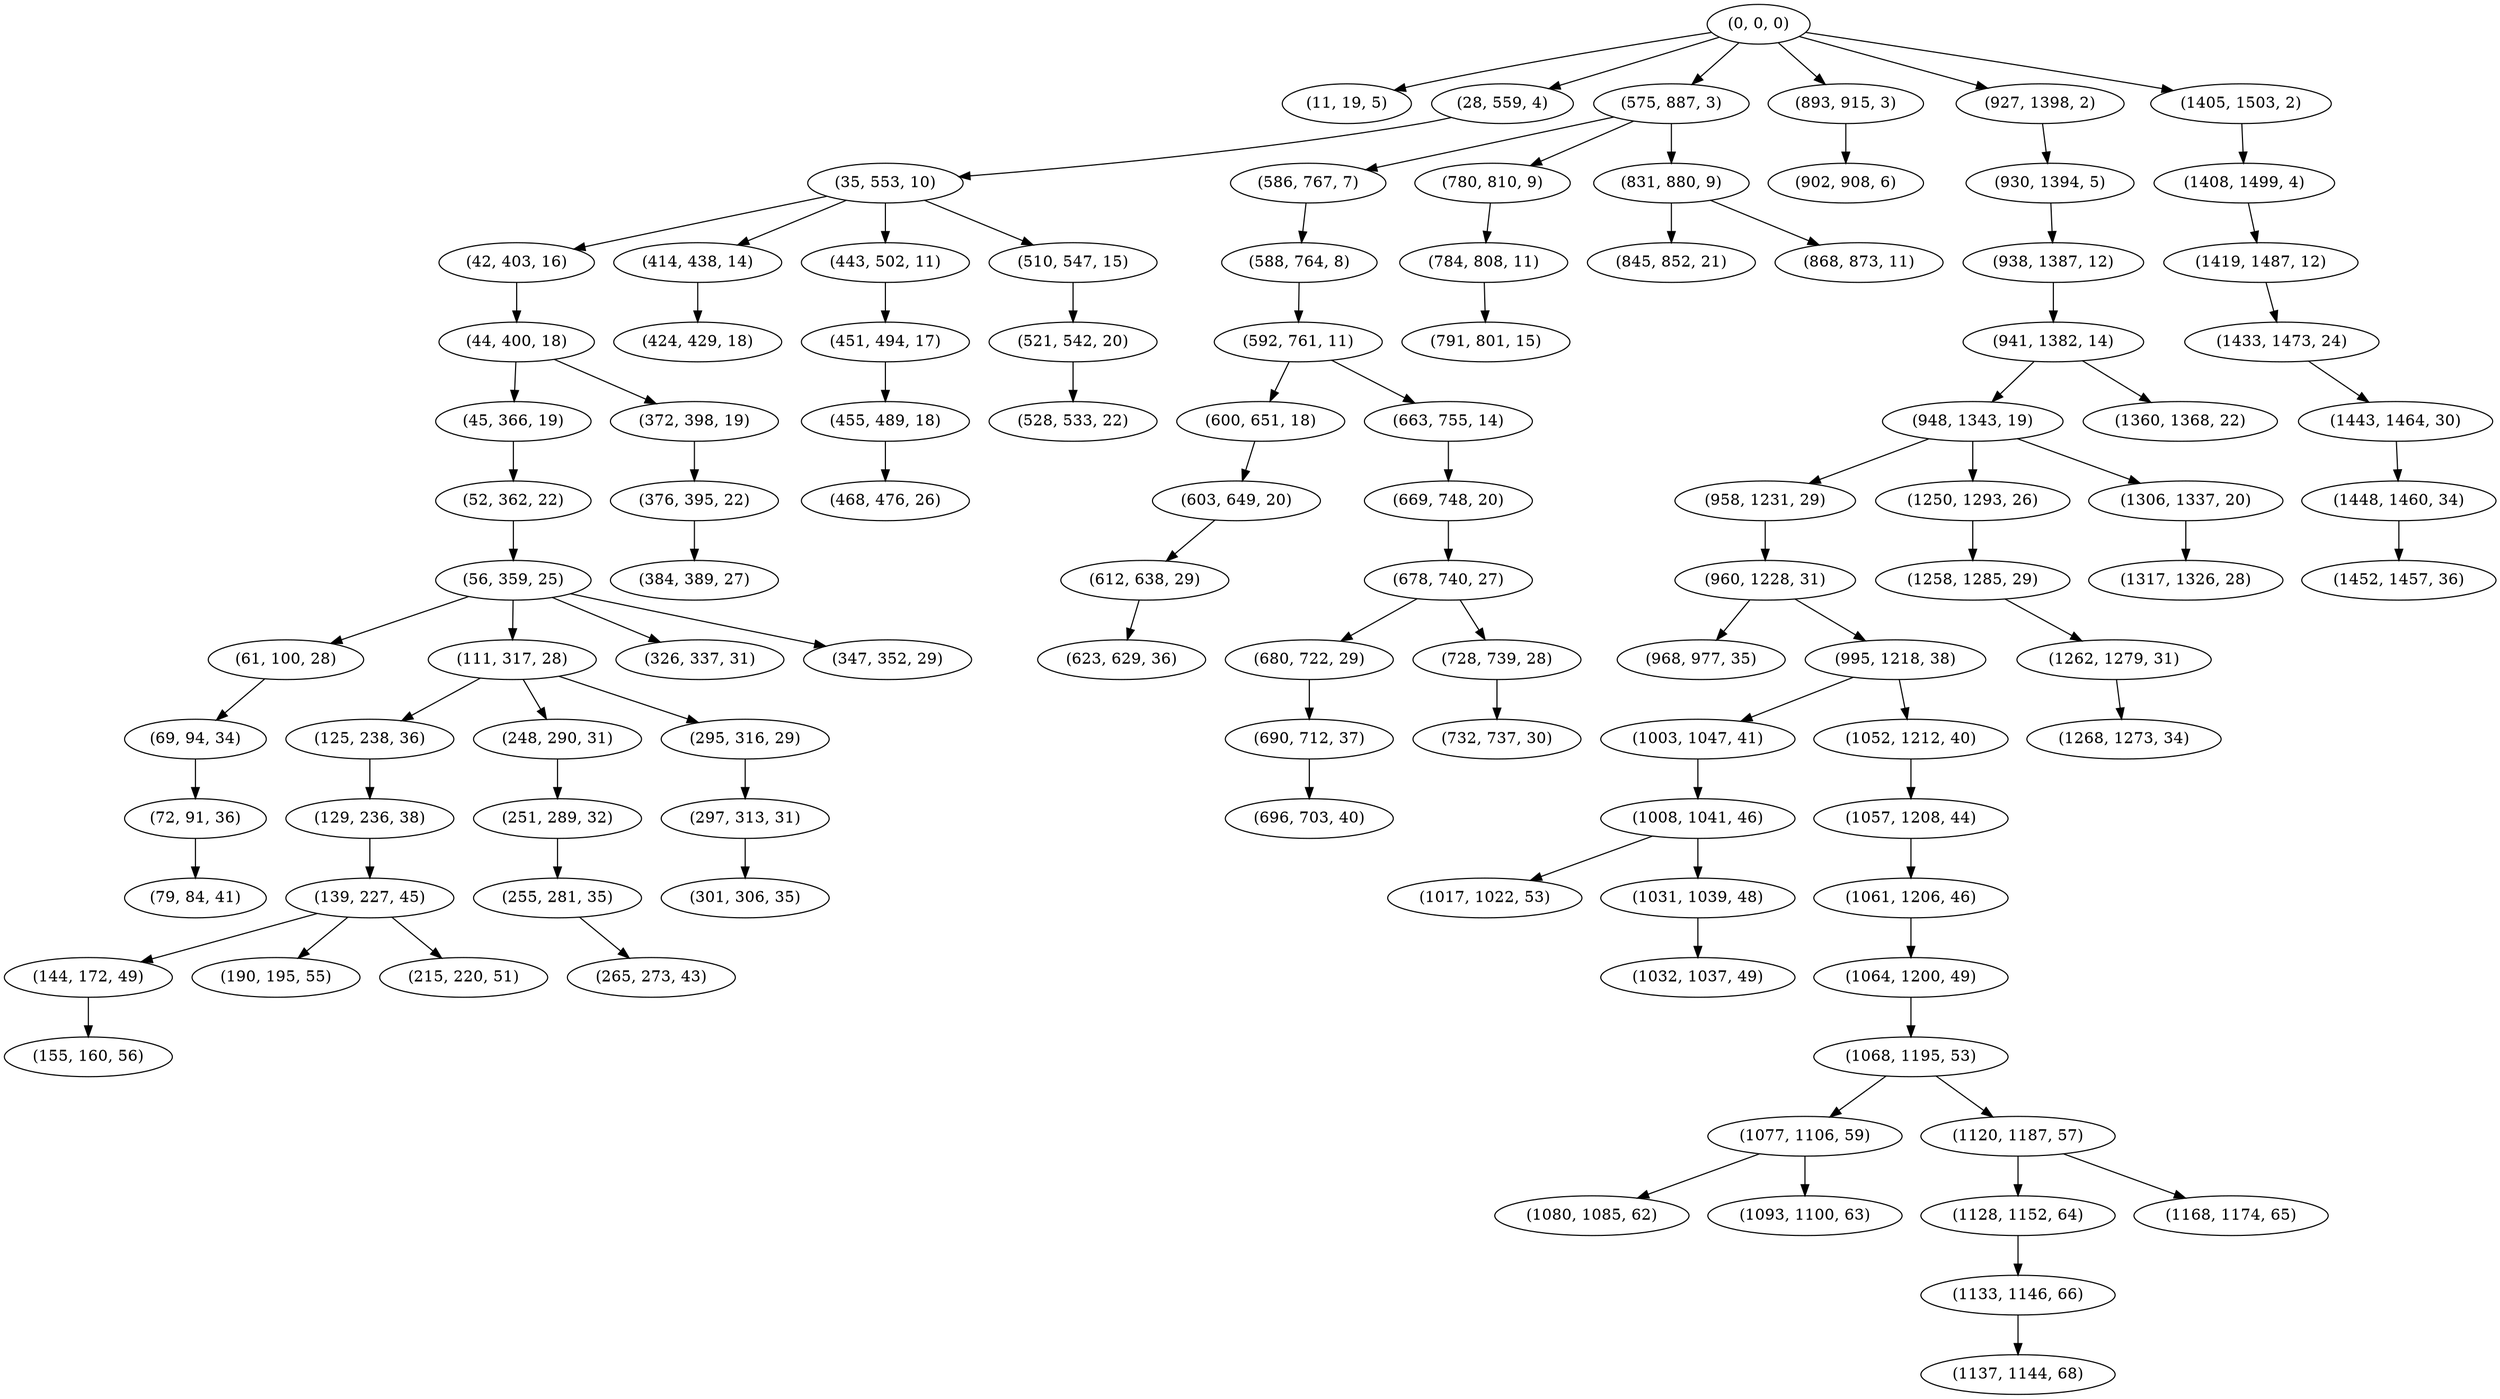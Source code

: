 digraph tree {
    "(0, 0, 0)";
    "(11, 19, 5)";
    "(28, 559, 4)";
    "(35, 553, 10)";
    "(42, 403, 16)";
    "(44, 400, 18)";
    "(45, 366, 19)";
    "(52, 362, 22)";
    "(56, 359, 25)";
    "(61, 100, 28)";
    "(69, 94, 34)";
    "(72, 91, 36)";
    "(79, 84, 41)";
    "(111, 317, 28)";
    "(125, 238, 36)";
    "(129, 236, 38)";
    "(139, 227, 45)";
    "(144, 172, 49)";
    "(155, 160, 56)";
    "(190, 195, 55)";
    "(215, 220, 51)";
    "(248, 290, 31)";
    "(251, 289, 32)";
    "(255, 281, 35)";
    "(265, 273, 43)";
    "(295, 316, 29)";
    "(297, 313, 31)";
    "(301, 306, 35)";
    "(326, 337, 31)";
    "(347, 352, 29)";
    "(372, 398, 19)";
    "(376, 395, 22)";
    "(384, 389, 27)";
    "(414, 438, 14)";
    "(424, 429, 18)";
    "(443, 502, 11)";
    "(451, 494, 17)";
    "(455, 489, 18)";
    "(468, 476, 26)";
    "(510, 547, 15)";
    "(521, 542, 20)";
    "(528, 533, 22)";
    "(575, 887, 3)";
    "(586, 767, 7)";
    "(588, 764, 8)";
    "(592, 761, 11)";
    "(600, 651, 18)";
    "(603, 649, 20)";
    "(612, 638, 29)";
    "(623, 629, 36)";
    "(663, 755, 14)";
    "(669, 748, 20)";
    "(678, 740, 27)";
    "(680, 722, 29)";
    "(690, 712, 37)";
    "(696, 703, 40)";
    "(728, 739, 28)";
    "(732, 737, 30)";
    "(780, 810, 9)";
    "(784, 808, 11)";
    "(791, 801, 15)";
    "(831, 880, 9)";
    "(845, 852, 21)";
    "(868, 873, 11)";
    "(893, 915, 3)";
    "(902, 908, 6)";
    "(927, 1398, 2)";
    "(930, 1394, 5)";
    "(938, 1387, 12)";
    "(941, 1382, 14)";
    "(948, 1343, 19)";
    "(958, 1231, 29)";
    "(960, 1228, 31)";
    "(968, 977, 35)";
    "(995, 1218, 38)";
    "(1003, 1047, 41)";
    "(1008, 1041, 46)";
    "(1017, 1022, 53)";
    "(1031, 1039, 48)";
    "(1032, 1037, 49)";
    "(1052, 1212, 40)";
    "(1057, 1208, 44)";
    "(1061, 1206, 46)";
    "(1064, 1200, 49)";
    "(1068, 1195, 53)";
    "(1077, 1106, 59)";
    "(1080, 1085, 62)";
    "(1093, 1100, 63)";
    "(1120, 1187, 57)";
    "(1128, 1152, 64)";
    "(1133, 1146, 66)";
    "(1137, 1144, 68)";
    "(1168, 1174, 65)";
    "(1250, 1293, 26)";
    "(1258, 1285, 29)";
    "(1262, 1279, 31)";
    "(1268, 1273, 34)";
    "(1306, 1337, 20)";
    "(1317, 1326, 28)";
    "(1360, 1368, 22)";
    "(1405, 1503, 2)";
    "(1408, 1499, 4)";
    "(1419, 1487, 12)";
    "(1433, 1473, 24)";
    "(1443, 1464, 30)";
    "(1448, 1460, 34)";
    "(1452, 1457, 36)";
    "(0, 0, 0)" -> "(11, 19, 5)";
    "(0, 0, 0)" -> "(28, 559, 4)";
    "(0, 0, 0)" -> "(575, 887, 3)";
    "(0, 0, 0)" -> "(893, 915, 3)";
    "(0, 0, 0)" -> "(927, 1398, 2)";
    "(0, 0, 0)" -> "(1405, 1503, 2)";
    "(28, 559, 4)" -> "(35, 553, 10)";
    "(35, 553, 10)" -> "(42, 403, 16)";
    "(35, 553, 10)" -> "(414, 438, 14)";
    "(35, 553, 10)" -> "(443, 502, 11)";
    "(35, 553, 10)" -> "(510, 547, 15)";
    "(42, 403, 16)" -> "(44, 400, 18)";
    "(44, 400, 18)" -> "(45, 366, 19)";
    "(44, 400, 18)" -> "(372, 398, 19)";
    "(45, 366, 19)" -> "(52, 362, 22)";
    "(52, 362, 22)" -> "(56, 359, 25)";
    "(56, 359, 25)" -> "(61, 100, 28)";
    "(56, 359, 25)" -> "(111, 317, 28)";
    "(56, 359, 25)" -> "(326, 337, 31)";
    "(56, 359, 25)" -> "(347, 352, 29)";
    "(61, 100, 28)" -> "(69, 94, 34)";
    "(69, 94, 34)" -> "(72, 91, 36)";
    "(72, 91, 36)" -> "(79, 84, 41)";
    "(111, 317, 28)" -> "(125, 238, 36)";
    "(111, 317, 28)" -> "(248, 290, 31)";
    "(111, 317, 28)" -> "(295, 316, 29)";
    "(125, 238, 36)" -> "(129, 236, 38)";
    "(129, 236, 38)" -> "(139, 227, 45)";
    "(139, 227, 45)" -> "(144, 172, 49)";
    "(139, 227, 45)" -> "(190, 195, 55)";
    "(139, 227, 45)" -> "(215, 220, 51)";
    "(144, 172, 49)" -> "(155, 160, 56)";
    "(248, 290, 31)" -> "(251, 289, 32)";
    "(251, 289, 32)" -> "(255, 281, 35)";
    "(255, 281, 35)" -> "(265, 273, 43)";
    "(295, 316, 29)" -> "(297, 313, 31)";
    "(297, 313, 31)" -> "(301, 306, 35)";
    "(372, 398, 19)" -> "(376, 395, 22)";
    "(376, 395, 22)" -> "(384, 389, 27)";
    "(414, 438, 14)" -> "(424, 429, 18)";
    "(443, 502, 11)" -> "(451, 494, 17)";
    "(451, 494, 17)" -> "(455, 489, 18)";
    "(455, 489, 18)" -> "(468, 476, 26)";
    "(510, 547, 15)" -> "(521, 542, 20)";
    "(521, 542, 20)" -> "(528, 533, 22)";
    "(575, 887, 3)" -> "(586, 767, 7)";
    "(575, 887, 3)" -> "(780, 810, 9)";
    "(575, 887, 3)" -> "(831, 880, 9)";
    "(586, 767, 7)" -> "(588, 764, 8)";
    "(588, 764, 8)" -> "(592, 761, 11)";
    "(592, 761, 11)" -> "(600, 651, 18)";
    "(592, 761, 11)" -> "(663, 755, 14)";
    "(600, 651, 18)" -> "(603, 649, 20)";
    "(603, 649, 20)" -> "(612, 638, 29)";
    "(612, 638, 29)" -> "(623, 629, 36)";
    "(663, 755, 14)" -> "(669, 748, 20)";
    "(669, 748, 20)" -> "(678, 740, 27)";
    "(678, 740, 27)" -> "(680, 722, 29)";
    "(678, 740, 27)" -> "(728, 739, 28)";
    "(680, 722, 29)" -> "(690, 712, 37)";
    "(690, 712, 37)" -> "(696, 703, 40)";
    "(728, 739, 28)" -> "(732, 737, 30)";
    "(780, 810, 9)" -> "(784, 808, 11)";
    "(784, 808, 11)" -> "(791, 801, 15)";
    "(831, 880, 9)" -> "(845, 852, 21)";
    "(831, 880, 9)" -> "(868, 873, 11)";
    "(893, 915, 3)" -> "(902, 908, 6)";
    "(927, 1398, 2)" -> "(930, 1394, 5)";
    "(930, 1394, 5)" -> "(938, 1387, 12)";
    "(938, 1387, 12)" -> "(941, 1382, 14)";
    "(941, 1382, 14)" -> "(948, 1343, 19)";
    "(941, 1382, 14)" -> "(1360, 1368, 22)";
    "(948, 1343, 19)" -> "(958, 1231, 29)";
    "(948, 1343, 19)" -> "(1250, 1293, 26)";
    "(948, 1343, 19)" -> "(1306, 1337, 20)";
    "(958, 1231, 29)" -> "(960, 1228, 31)";
    "(960, 1228, 31)" -> "(968, 977, 35)";
    "(960, 1228, 31)" -> "(995, 1218, 38)";
    "(995, 1218, 38)" -> "(1003, 1047, 41)";
    "(995, 1218, 38)" -> "(1052, 1212, 40)";
    "(1003, 1047, 41)" -> "(1008, 1041, 46)";
    "(1008, 1041, 46)" -> "(1017, 1022, 53)";
    "(1008, 1041, 46)" -> "(1031, 1039, 48)";
    "(1031, 1039, 48)" -> "(1032, 1037, 49)";
    "(1052, 1212, 40)" -> "(1057, 1208, 44)";
    "(1057, 1208, 44)" -> "(1061, 1206, 46)";
    "(1061, 1206, 46)" -> "(1064, 1200, 49)";
    "(1064, 1200, 49)" -> "(1068, 1195, 53)";
    "(1068, 1195, 53)" -> "(1077, 1106, 59)";
    "(1068, 1195, 53)" -> "(1120, 1187, 57)";
    "(1077, 1106, 59)" -> "(1080, 1085, 62)";
    "(1077, 1106, 59)" -> "(1093, 1100, 63)";
    "(1120, 1187, 57)" -> "(1128, 1152, 64)";
    "(1120, 1187, 57)" -> "(1168, 1174, 65)";
    "(1128, 1152, 64)" -> "(1133, 1146, 66)";
    "(1133, 1146, 66)" -> "(1137, 1144, 68)";
    "(1250, 1293, 26)" -> "(1258, 1285, 29)";
    "(1258, 1285, 29)" -> "(1262, 1279, 31)";
    "(1262, 1279, 31)" -> "(1268, 1273, 34)";
    "(1306, 1337, 20)" -> "(1317, 1326, 28)";
    "(1405, 1503, 2)" -> "(1408, 1499, 4)";
    "(1408, 1499, 4)" -> "(1419, 1487, 12)";
    "(1419, 1487, 12)" -> "(1433, 1473, 24)";
    "(1433, 1473, 24)" -> "(1443, 1464, 30)";
    "(1443, 1464, 30)" -> "(1448, 1460, 34)";
    "(1448, 1460, 34)" -> "(1452, 1457, 36)";
}

